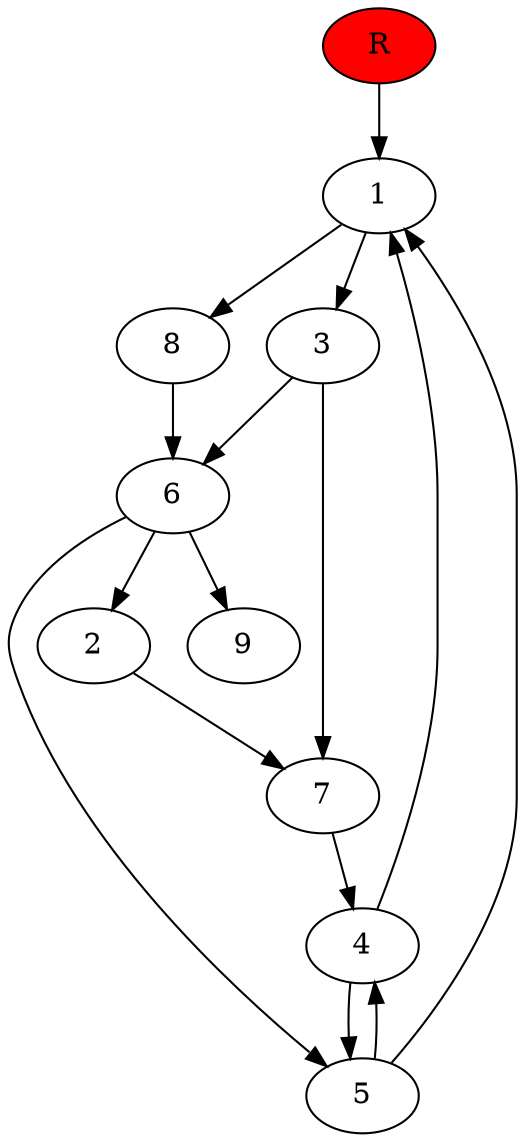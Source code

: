 digraph prb59941 {
	1
	2
	3
	4
	5
	6
	7
	8
	R [fillcolor="#ff0000" style=filled]
	1 -> 3
	1 -> 8
	2 -> 7
	3 -> 6
	3 -> 7
	4 -> 1
	4 -> 5
	5 -> 1
	5 -> 4
	6 -> 2
	6 -> 5
	6 -> 9
	7 -> 4
	8 -> 6
	R -> 1
}
